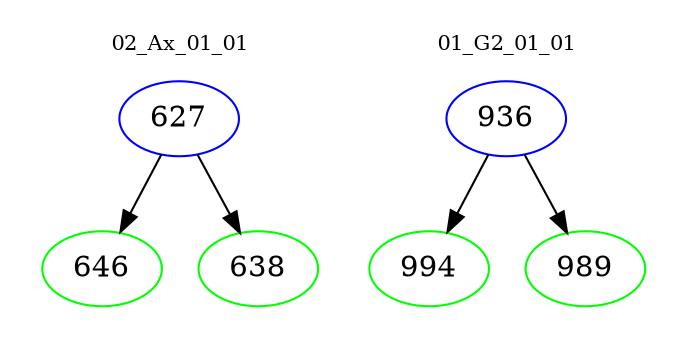 digraph{
subgraph cluster_0 {
color = white
label = "02_Ax_01_01";
fontsize=10;
T0_627 [label="627", color="blue"]
T0_627 -> T0_646 [color="black"]
T0_646 [label="646", color="green"]
T0_627 -> T0_638 [color="black"]
T0_638 [label="638", color="green"]
}
subgraph cluster_1 {
color = white
label = "01_G2_01_01";
fontsize=10;
T1_936 [label="936", color="blue"]
T1_936 -> T1_994 [color="black"]
T1_994 [label="994", color="green"]
T1_936 -> T1_989 [color="black"]
T1_989 [label="989", color="green"]
}
}
